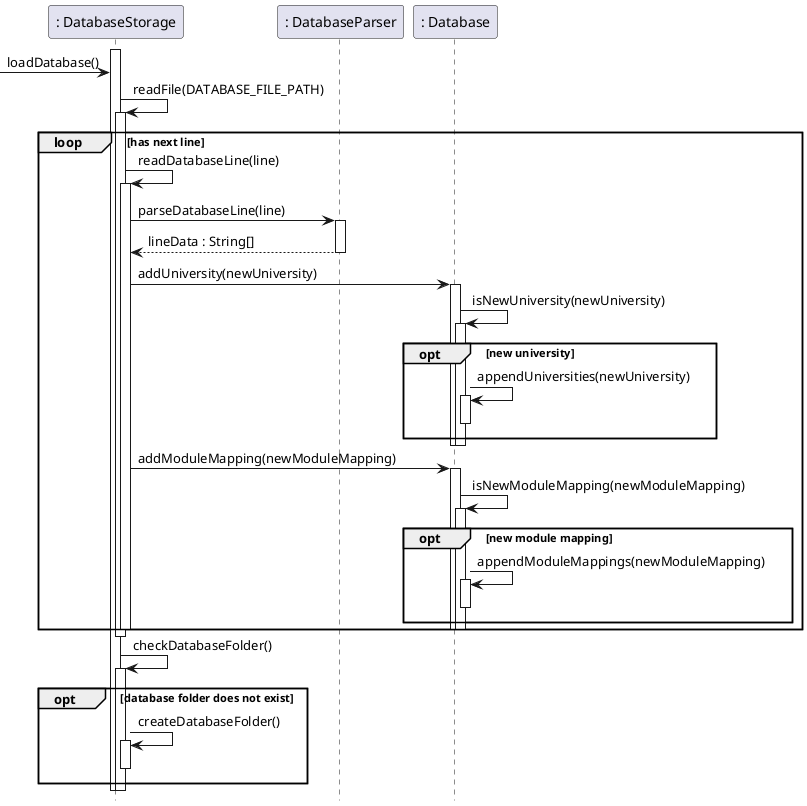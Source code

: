 @startuml

hide footbox

activate ": DatabaseStorage"

-> ": DatabaseStorage" : loadDatabase()

": DatabaseStorage" -> ": DatabaseStorage" : readFile(DATABASE_FILE_PATH)
activate ": DatabaseStorage"

loop has next line
    ": DatabaseStorage" -> ": DatabaseStorage" : readDatabaseLine(line)
    activate ": DatabaseStorage"

    ": DatabaseStorage" -> ": DatabaseParser" : parseDatabaseLine(line)
    activate ": DatabaseParser"
    ": DatabaseParser" --> ": DatabaseStorage" : lineData : String[]
    deactivate ": DatabaseParser"

    ": DatabaseStorage" -> ": Database" : addUniversity(newUniversity)
    activate ": Database"

    ": Database" -> ": Database" : isNewUniversity(newUniversity)
    activate ": Database"

    opt new university

        ": Database" -> ": Database" : appendUniversities(newUniversity)
        activate ": Database"
        deactivate ": Database"

    end

    deactivate ": Database"

    deactivate ": Database"

    ": DatabaseStorage" -> ": Database" : addModuleMapping(newModuleMapping)
    activate ": Database"

    ": Database" -> ": Database" : isNewModuleMapping(newModuleMapping)
    activate ": Database"

    opt new module mapping

        ": Database" -> ": Database" : appendModuleMappings(newModuleMapping)
        activate ": Database"
        deactivate ": Database"

    end

    deactivate ": Database"

    deactivate ": Database"

    deactivate ": DatabaseStorage"
end

deactivate ": DatabaseStorage"

": DatabaseStorage" -> ": DatabaseStorage" : checkDatabaseFolder()
activate ": DatabaseStorage"

opt database folder does not exist

    ": DatabaseStorage" -> ": DatabaseStorage" : createDatabaseFolder()
    activate ": DatabaseStorage"
    deactivate ": DatabaseStorage"

end

deactivate ": DatabaseStorage"

deactivate ": DatabaseStorage"

@enduml